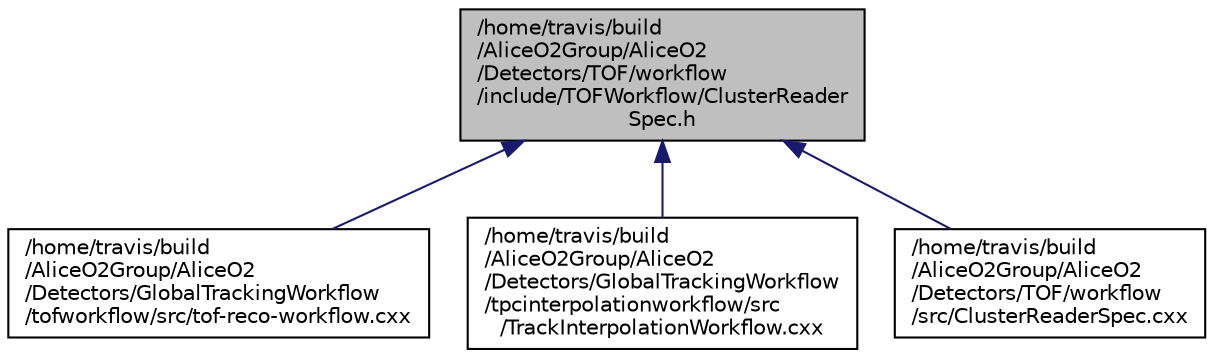 digraph "/home/travis/build/AliceO2Group/AliceO2/Detectors/TOF/workflow/include/TOFWorkflow/ClusterReaderSpec.h"
{
 // INTERACTIVE_SVG=YES
  bgcolor="transparent";
  edge [fontname="Helvetica",fontsize="10",labelfontname="Helvetica",labelfontsize="10"];
  node [fontname="Helvetica",fontsize="10",shape=record];
  Node158 [label="/home/travis/build\l/AliceO2Group/AliceO2\l/Detectors/TOF/workflow\l/include/TOFWorkflow/ClusterReader\lSpec.h",height=0.2,width=0.4,color="black", fillcolor="grey75", style="filled", fontcolor="black"];
  Node158 -> Node159 [dir="back",color="midnightblue",fontsize="10",style="solid",fontname="Helvetica"];
  Node159 [label="/home/travis/build\l/AliceO2Group/AliceO2\l/Detectors/GlobalTrackingWorkflow\l/tofworkflow/src/tof-reco-workflow.cxx",height=0.2,width=0.4,color="black",URL="$da/dfd/tof-reco-workflow_8cxx.html",tooltip="Basic DPL workflow for TOF reconstruction starting from digits. "];
  Node158 -> Node160 [dir="back",color="midnightblue",fontsize="10",style="solid",fontname="Helvetica"];
  Node160 [label="/home/travis/build\l/AliceO2Group/AliceO2\l/Detectors/GlobalTrackingWorkflow\l/tpcinterpolationworkflow/src\l/TrackInterpolationWorkflow.cxx",height=0.2,width=0.4,color="black",URL="$d1/d67/TrackInterpolationWorkflow_8cxx.html"];
  Node158 -> Node161 [dir="back",color="midnightblue",fontsize="10",style="solid",fontname="Helvetica"];
  Node161 [label="/home/travis/build\l/AliceO2Group/AliceO2\l/Detectors/TOF/workflow\l/src/ClusterReaderSpec.cxx",height=0.2,width=0.4,color="black",URL="$d5/d82/TOF_2workflow_2src_2ClusterReaderSpec_8cxx.html"];
}

